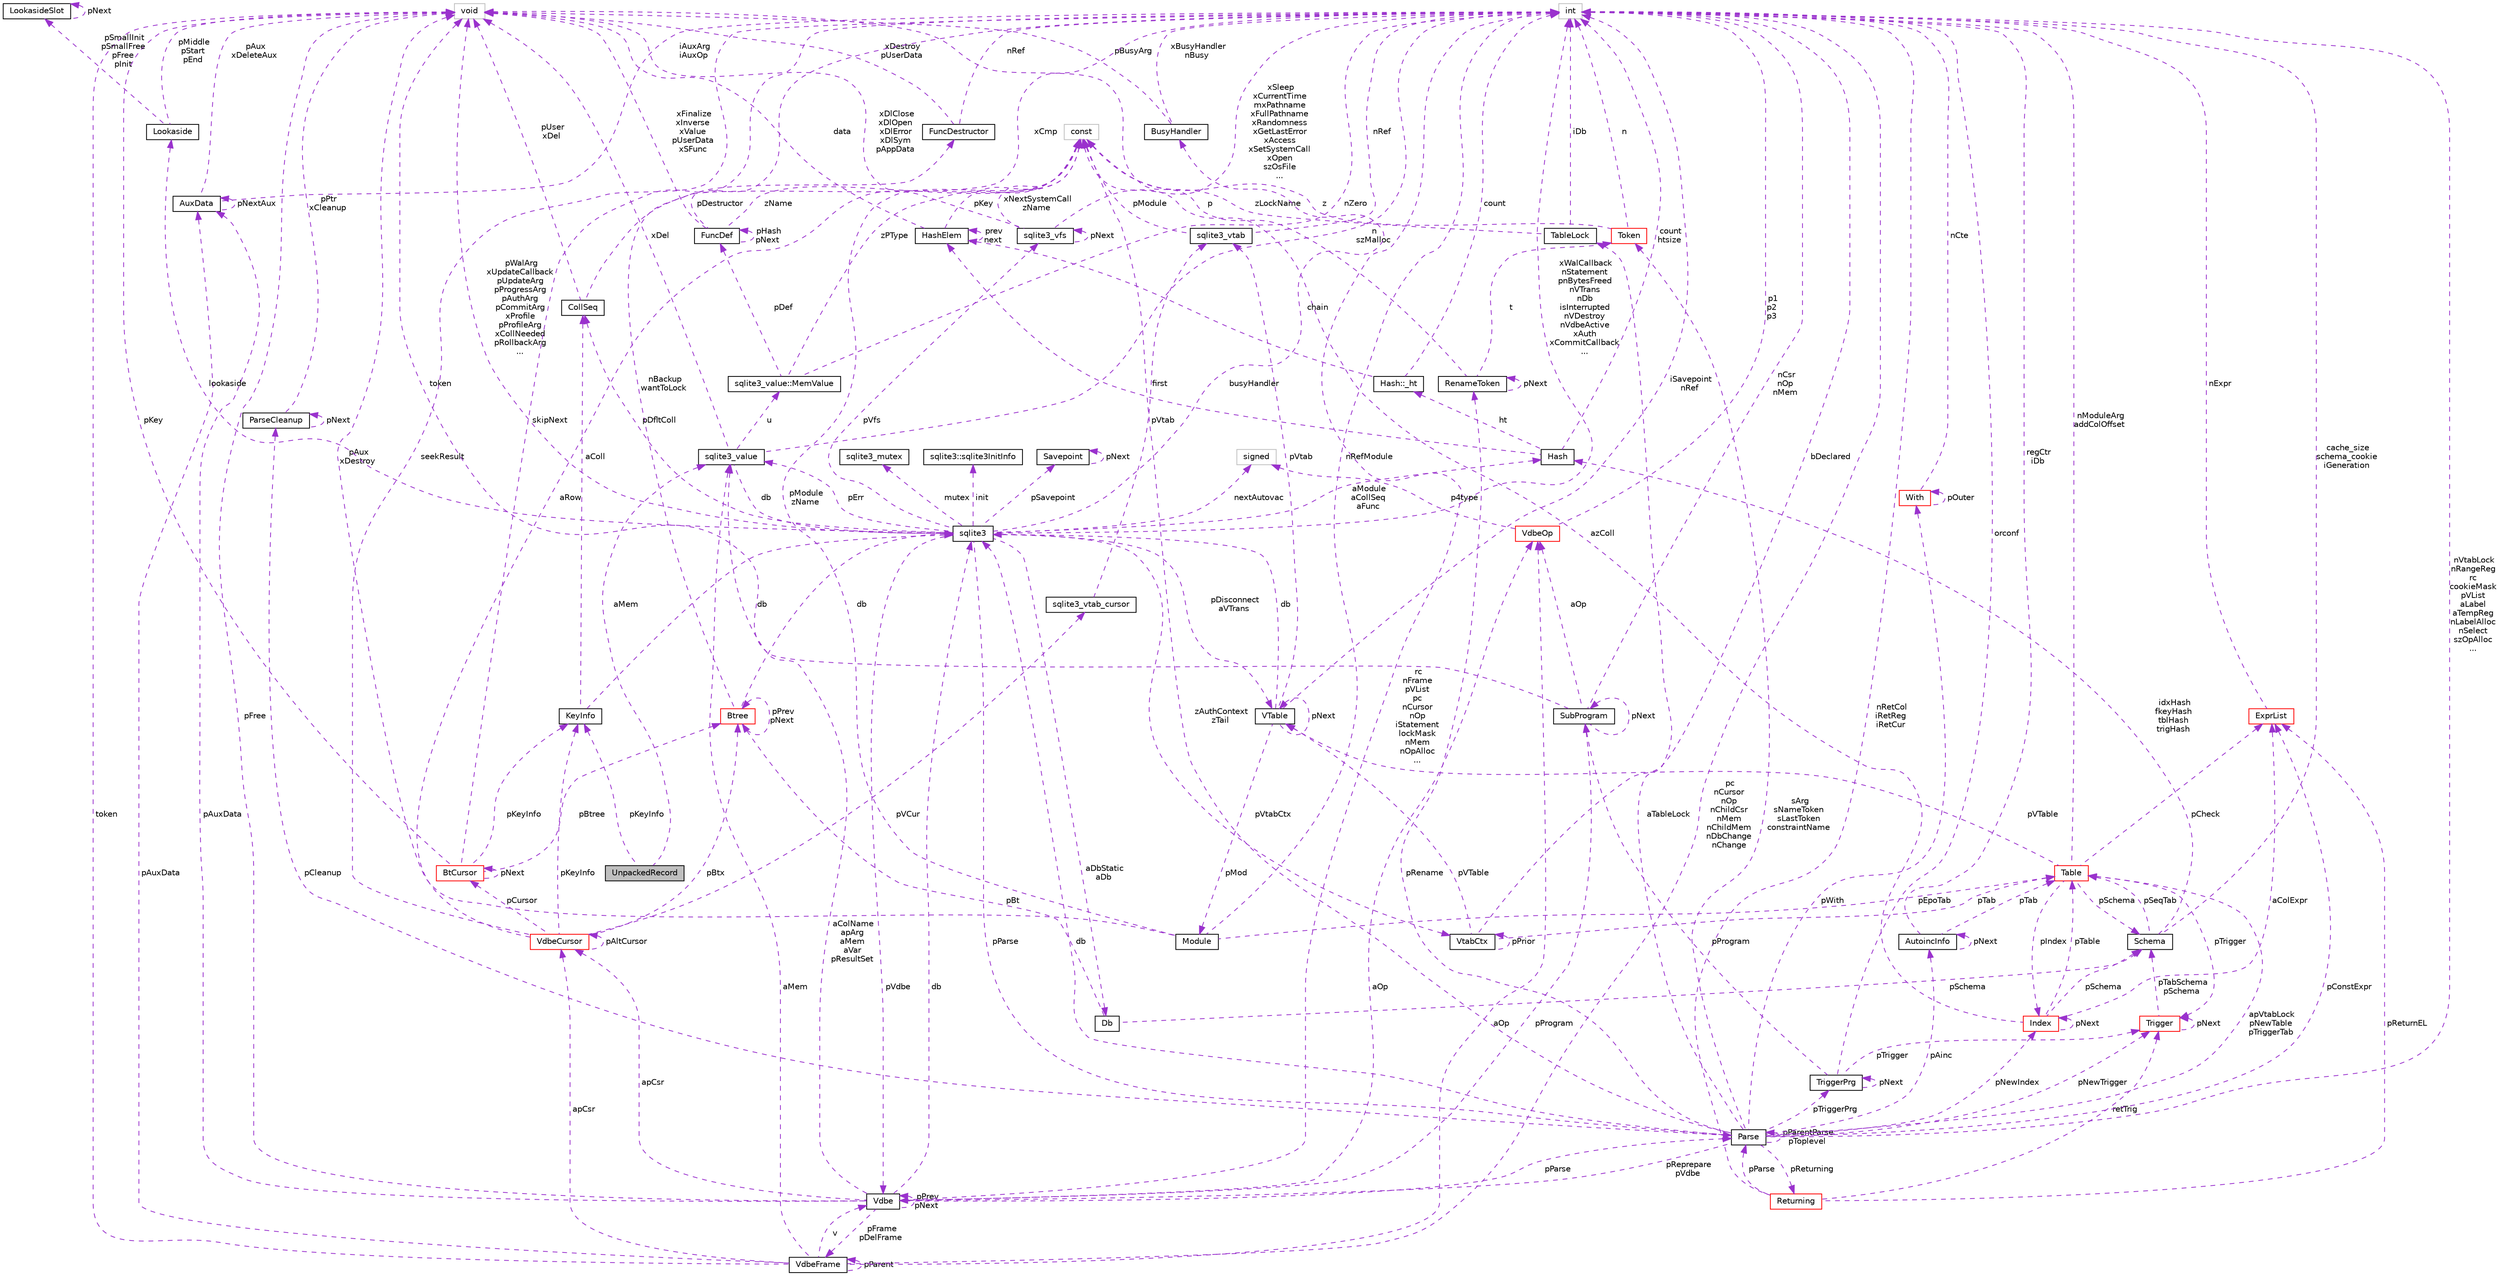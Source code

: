 digraph "UnpackedRecord"
{
 // LATEX_PDF_SIZE
  edge [fontname="Helvetica",fontsize="10",labelfontname="Helvetica",labelfontsize="10"];
  node [fontname="Helvetica",fontsize="10",shape=record];
  Node1 [label="UnpackedRecord",height=0.2,width=0.4,color="black", fillcolor="grey75", style="filled", fontcolor="black",tooltip=" "];
  Node2 -> Node1 [dir="back",color="darkorchid3",fontsize="10",style="dashed",label=" aMem" ,fontname="Helvetica"];
  Node2 [label="sqlite3_value",height=0.2,width=0.4,color="black", fillcolor="white", style="filled",URL="$structsqlite3__value.html",tooltip=" "];
  Node3 -> Node2 [dir="back",color="darkorchid3",fontsize="10",style="dashed",label=" db" ,fontname="Helvetica"];
  Node3 [label="sqlite3",height=0.2,width=0.4,color="black", fillcolor="white", style="filled",URL="$structsqlite3.html",tooltip=" "];
  Node4 -> Node3 [dir="back",color="darkorchid3",fontsize="10",style="dashed",label=" pVdbe" ,fontname="Helvetica"];
  Node4 [label="Vdbe",height=0.2,width=0.4,color="black", fillcolor="white", style="filled",URL="$structVdbe.html",tooltip=" "];
  Node4 -> Node4 [dir="back",color="darkorchid3",fontsize="10",style="dashed",label=" pPrev\npNext" ,fontname="Helvetica"];
  Node3 -> Node4 [dir="back",color="darkorchid3",fontsize="10",style="dashed",label=" db" ,fontname="Helvetica"];
  Node5 -> Node4 [dir="back",color="darkorchid3",fontsize="10",style="dashed",label=" pFree" ,fontname="Helvetica"];
  Node5 [label="void",height=0.2,width=0.4,color="grey75", fillcolor="white", style="filled",tooltip=" "];
  Node2 -> Node4 [dir="back",color="darkorchid3",fontsize="10",style="dashed",label=" aColName\napArg\naMem\naVar\npResultSet" ,fontname="Helvetica"];
  Node6 -> Node4 [dir="back",color="darkorchid3",fontsize="10",style="dashed",label=" pFrame\npDelFrame" ,fontname="Helvetica"];
  Node6 [label="VdbeFrame",height=0.2,width=0.4,color="black", fillcolor="white", style="filled",URL="$structVdbeFrame.html",tooltip=" "];
  Node4 -> Node6 [dir="back",color="darkorchid3",fontsize="10",style="dashed",label=" v" ,fontname="Helvetica"];
  Node5 -> Node6 [dir="back",color="darkorchid3",fontsize="10",style="dashed",label=" token" ,fontname="Helvetica"];
  Node2 -> Node6 [dir="back",color="darkorchid3",fontsize="10",style="dashed",label=" aMem" ,fontname="Helvetica"];
  Node6 -> Node6 [dir="back",color="darkorchid3",fontsize="10",style="dashed",label=" pParent" ,fontname="Helvetica"];
  Node7 -> Node6 [dir="back",color="darkorchid3",fontsize="10",style="dashed",label=" pc\nnCursor\nnOp\nnChildCsr\nnMem\nnChildMem\nnDbChange\nnChange" ,fontname="Helvetica"];
  Node7 [label="int",height=0.2,width=0.4,color="grey75", fillcolor="white", style="filled",tooltip=" "];
  Node8 -> Node6 [dir="back",color="darkorchid3",fontsize="10",style="dashed",label=" pAuxData" ,fontname="Helvetica"];
  Node8 [label="AuxData",height=0.2,width=0.4,color="black", fillcolor="white", style="filled",URL="$structAuxData.html",tooltip=" "];
  Node5 -> Node8 [dir="back",color="darkorchid3",fontsize="10",style="dashed",label=" pAux\nxDeleteAux" ,fontname="Helvetica"];
  Node7 -> Node8 [dir="back",color="darkorchid3",fontsize="10",style="dashed",label=" iAuxArg\niAuxOp" ,fontname="Helvetica"];
  Node8 -> Node8 [dir="back",color="darkorchid3",fontsize="10",style="dashed",label=" pNextAux" ,fontname="Helvetica"];
  Node9 -> Node6 [dir="back",color="darkorchid3",fontsize="10",style="dashed",label=" apCsr" ,fontname="Helvetica"];
  Node9 [label="VdbeCursor",height=0.2,width=0.4,color="red", fillcolor="white", style="filled",URL="$structVdbeCursor.html",tooltip=" "];
  Node10 -> Node9 [dir="back",color="darkorchid3",fontsize="10",style="dashed",label=" pCursor" ,fontname="Helvetica"];
  Node10 [label="BtCursor",height=0.2,width=0.4,color="red", fillcolor="white", style="filled",URL="$structBtCursor.html",tooltip=" "];
  Node10 -> Node10 [dir="back",color="darkorchid3",fontsize="10",style="dashed",label=" pNext" ,fontname="Helvetica"];
  Node5 -> Node10 [dir="back",color="darkorchid3",fontsize="10",style="dashed",label=" pKey" ,fontname="Helvetica"];
  Node7 -> Node10 [dir="back",color="darkorchid3",fontsize="10",style="dashed",label=" skipNext" ,fontname="Helvetica"];
  Node29 -> Node10 [dir="back",color="darkorchid3",fontsize="10",style="dashed",label=" pKeyInfo" ,fontname="Helvetica"];
  Node29 [label="KeyInfo",height=0.2,width=0.4,color="black", fillcolor="white", style="filled",URL="$structKeyInfo.html",tooltip=" "];
  Node3 -> Node29 [dir="back",color="darkorchid3",fontsize="10",style="dashed",label=" db" ,fontname="Helvetica"];
  Node30 -> Node29 [dir="back",color="darkorchid3",fontsize="10",style="dashed",label=" aColl" ,fontname="Helvetica"];
  Node30 [label="CollSeq",height=0.2,width=0.4,color="black", fillcolor="white", style="filled",URL="$structCollSeq.html",tooltip=" "];
  Node5 -> Node30 [dir="back",color="darkorchid3",fontsize="10",style="dashed",label=" pUser\nxDel" ,fontname="Helvetica"];
  Node7 -> Node30 [dir="back",color="darkorchid3",fontsize="10",style="dashed",label=" xCmp" ,fontname="Helvetica"];
  Node16 -> Node10 [dir="back",color="darkorchid3",fontsize="10",style="dashed",label=" pBtree" ,fontname="Helvetica"];
  Node16 [label="Btree",height=0.2,width=0.4,color="red", fillcolor="white", style="filled",URL="$structBtree.html",tooltip=" "];
  Node3 -> Node16 [dir="back",color="darkorchid3",fontsize="10",style="dashed",label=" db" ,fontname="Helvetica"];
  Node7 -> Node16 [dir="back",color="darkorchid3",fontsize="10",style="dashed",label=" nBackup\nwantToLock" ,fontname="Helvetica"];
  Node16 -> Node16 [dir="back",color="darkorchid3",fontsize="10",style="dashed",label=" pPrev\npNext" ,fontname="Helvetica"];
  Node7 -> Node9 [dir="back",color="darkorchid3",fontsize="10",style="dashed",label=" seekResult" ,fontname="Helvetica"];
  Node31 -> Node9 [dir="back",color="darkorchid3",fontsize="10",style="dashed",label=" pVCur" ,fontname="Helvetica"];
  Node31 [label="sqlite3_vtab_cursor",height=0.2,width=0.4,color="black", fillcolor="white", style="filled",URL="$structsqlite3__vtab__cursor.html",tooltip=" "];
  Node32 -> Node31 [dir="back",color="darkorchid3",fontsize="10",style="dashed",label=" pVtab" ,fontname="Helvetica"];
  Node32 [label="sqlite3_vtab",height=0.2,width=0.4,color="black", fillcolor="white", style="filled",URL="$structsqlite3__vtab.html",tooltip=" "];
  Node7 -> Node32 [dir="back",color="darkorchid3",fontsize="10",style="dashed",label=" nRef" ,fontname="Helvetica"];
  Node24 -> Node32 [dir="back",color="darkorchid3",fontsize="10",style="dashed",label=" pModule" ,fontname="Helvetica"];
  Node24 [label="const",height=0.2,width=0.4,color="grey75", fillcolor="white", style="filled",tooltip=" "];
  Node9 -> Node9 [dir="back",color="darkorchid3",fontsize="10",style="dashed",label=" pAltCursor" ,fontname="Helvetica"];
  Node29 -> Node9 [dir="back",color="darkorchid3",fontsize="10",style="dashed",label=" pKeyInfo" ,fontname="Helvetica"];
  Node16 -> Node9 [dir="back",color="darkorchid3",fontsize="10",style="dashed",label=" pBtx" ,fontname="Helvetica"];
  Node24 -> Node9 [dir="back",color="darkorchid3",fontsize="10",style="dashed",label=" aRow" ,fontname="Helvetica"];
  Node42 -> Node6 [dir="back",color="darkorchid3",fontsize="10",style="dashed",label=" aOp" ,fontname="Helvetica"];
  Node42 [label="VdbeOp",height=0.2,width=0.4,color="red", fillcolor="white", style="filled",URL="$structVdbeOp.html",tooltip=" "];
  Node7 -> Node42 [dir="back",color="darkorchid3",fontsize="10",style="dashed",label=" p1\np2\np3" ,fontname="Helvetica"];
  Node77 -> Node42 [dir="back",color="darkorchid3",fontsize="10",style="dashed",label=" p4type" ,fontname="Helvetica"];
  Node77 [label="signed",height=0.2,width=0.4,color="grey75", fillcolor="white", style="filled",tooltip=" "];
  Node7 -> Node4 [dir="back",color="darkorchid3",fontsize="10",style="dashed",label=" rc\nnFrame\npVList\npc\nnCursor\nnOp\niStatement\nlockMask\nnMem\nnOpAlloc\n..." ,fontname="Helvetica"];
  Node8 -> Node4 [dir="back",color="darkorchid3",fontsize="10",style="dashed",label=" pAuxData" ,fontname="Helvetica"];
  Node75 -> Node4 [dir="back",color="darkorchid3",fontsize="10",style="dashed",label=" pProgram" ,fontname="Helvetica"];
  Node75 [label="SubProgram",height=0.2,width=0.4,color="black", fillcolor="white", style="filled",URL="$structSubProgram.html",tooltip=" "];
  Node5 -> Node75 [dir="back",color="darkorchid3",fontsize="10",style="dashed",label=" token" ,fontname="Helvetica"];
  Node7 -> Node75 [dir="back",color="darkorchid3",fontsize="10",style="dashed",label=" nCsr\nnOp\nnMem" ,fontname="Helvetica"];
  Node75 -> Node75 [dir="back",color="darkorchid3",fontsize="10",style="dashed",label=" pNext" ,fontname="Helvetica"];
  Node42 -> Node75 [dir="back",color="darkorchid3",fontsize="10",style="dashed",label=" aOp" ,fontname="Helvetica"];
  Node9 -> Node4 [dir="back",color="darkorchid3",fontsize="10",style="dashed",label=" apCsr" ,fontname="Helvetica"];
  Node78 -> Node4 [dir="back",color="darkorchid3",fontsize="10",style="dashed",label=" pParse" ,fontname="Helvetica"];
  Node78 [label="Parse",height=0.2,width=0.4,color="black", fillcolor="white", style="filled",URL="$structParse.html",tooltip=" "];
  Node4 -> Node78 [dir="back",color="darkorchid3",fontsize="10",style="dashed",label=" pReprepare\npVdbe" ,fontname="Helvetica"];
  Node3 -> Node78 [dir="back",color="darkorchid3",fontsize="10",style="dashed",label=" db" ,fontname="Helvetica"];
  Node79 -> Node78 [dir="back",color="darkorchid3",fontsize="10",style="dashed",label=" pCleanup" ,fontname="Helvetica"];
  Node79 [label="ParseCleanup",height=0.2,width=0.4,color="black", fillcolor="white", style="filled",URL="$structParseCleanup.html",tooltip=" "];
  Node79 -> Node79 [dir="back",color="darkorchid3",fontsize="10",style="dashed",label=" pNext" ,fontname="Helvetica"];
  Node5 -> Node79 [dir="back",color="darkorchid3",fontsize="10",style="dashed",label=" pPtr\nxCleanup" ,fontname="Helvetica"];
  Node80 -> Node78 [dir="back",color="darkorchid3",fontsize="10",style="dashed",label=" aTableLock" ,fontname="Helvetica"];
  Node80 [label="TableLock",height=0.2,width=0.4,color="black", fillcolor="white", style="filled",URL="$structTableLock.html",tooltip=" "];
  Node7 -> Node80 [dir="back",color="darkorchid3",fontsize="10",style="dashed",label=" iDb" ,fontname="Helvetica"];
  Node24 -> Node80 [dir="back",color="darkorchid3",fontsize="10",style="dashed",label=" zLockName" ,fontname="Helvetica"];
  Node81 -> Node78 [dir="back",color="darkorchid3",fontsize="10",style="dashed",label=" sArg\nsNameToken\nsLastToken\nconstraintName" ,fontname="Helvetica"];
  Node81 [label="Token",height=0.2,width=0.4,color="red", fillcolor="white", style="filled",URL="$classToken.html",tooltip=" "];
  Node7 -> Node81 [dir="back",color="darkorchid3",fontsize="10",style="dashed",label=" n" ,fontname="Helvetica"];
  Node24 -> Node81 [dir="back",color="darkorchid3",fontsize="10",style="dashed",label=" z" ,fontname="Helvetica"];
  Node61 -> Node78 [dir="back",color="darkorchid3",fontsize="10",style="dashed",label=" pWith" ,fontname="Helvetica"];
  Node61 [label="With",height=0.2,width=0.4,color="red", fillcolor="white", style="filled",URL="$structWith.html",tooltip=" "];
  Node61 -> Node61 [dir="back",color="darkorchid3",fontsize="10",style="dashed",label=" pOuter" ,fontname="Helvetica"];
  Node7 -> Node61 [dir="back",color="darkorchid3",fontsize="10",style="dashed",label=" nCte" ,fontname="Helvetica"];
  Node7 -> Node78 [dir="back",color="darkorchid3",fontsize="10",style="dashed",label=" nVtabLock\nnRangeReg\nrc\ncookieMask\npVList\naLabel\naTempReg\nnLabelAlloc\nnSelect\nszOpAlloc\n..." ,fontname="Helvetica"];
  Node46 -> Node78 [dir="back",color="darkorchid3",fontsize="10",style="dashed",label=" apVtabLock\npNewTable\npTriggerTab" ,fontname="Helvetica"];
  Node46 [label="Table",height=0.2,width=0.4,color="red", fillcolor="white", style="filled",URL="$structTable.html",tooltip=" "];
  Node47 -> Node46 [dir="back",color="darkorchid3",fontsize="10",style="dashed",label=" pSchema" ,fontname="Helvetica"];
  Node47 [label="Schema",height=0.2,width=0.4,color="black", fillcolor="white", style="filled",URL="$structSchema.html",tooltip=" "];
  Node7 -> Node47 [dir="back",color="darkorchid3",fontsize="10",style="dashed",label=" cache_size\nschema_cookie\niGeneration" ,fontname="Helvetica"];
  Node46 -> Node47 [dir="back",color="darkorchid3",fontsize="10",style="dashed",label=" pSeqTab" ,fontname="Helvetica"];
  Node48 -> Node47 [dir="back",color="darkorchid3",fontsize="10",style="dashed",label=" idxHash\nfkeyHash\ntblHash\ntrigHash" ,fontname="Helvetica"];
  Node48 [label="Hash",height=0.2,width=0.4,color="black", fillcolor="white", style="filled",URL="$structHash.html",tooltip=" "];
  Node49 -> Node48 [dir="back",color="darkorchid3",fontsize="10",style="dashed",label=" ht" ,fontname="Helvetica"];
  Node49 [label="Hash::_ht",height=0.2,width=0.4,color="black", fillcolor="white", style="filled",URL="$structHash_1_1__ht.html",tooltip=" "];
  Node7 -> Node49 [dir="back",color="darkorchid3",fontsize="10",style="dashed",label=" count" ,fontname="Helvetica"];
  Node50 -> Node49 [dir="back",color="darkorchid3",fontsize="10",style="dashed",label=" chain" ,fontname="Helvetica"];
  Node50 [label="HashElem",height=0.2,width=0.4,color="black", fillcolor="white", style="filled",URL="$structHashElem.html",tooltip=" "];
  Node5 -> Node50 [dir="back",color="darkorchid3",fontsize="10",style="dashed",label=" data" ,fontname="Helvetica"];
  Node50 -> Node50 [dir="back",color="darkorchid3",fontsize="10",style="dashed",label=" prev\nnext" ,fontname="Helvetica"];
  Node24 -> Node50 [dir="back",color="darkorchid3",fontsize="10",style="dashed",label=" pKey" ,fontname="Helvetica"];
  Node7 -> Node48 [dir="back",color="darkorchid3",fontsize="10",style="dashed",label=" count\nhtsize" ,fontname="Helvetica"];
  Node50 -> Node48 [dir="back",color="darkorchid3",fontsize="10",style="dashed",label=" first" ,fontname="Helvetica"];
  Node44 -> Node46 [dir="back",color="darkorchid3",fontsize="10",style="dashed",label=" pVTable" ,fontname="Helvetica"];
  Node44 [label="VTable",height=0.2,width=0.4,color="black", fillcolor="white", style="filled",URL="$structVTable.html",tooltip=" "];
  Node3 -> Node44 [dir="back",color="darkorchid3",fontsize="10",style="dashed",label=" db" ,fontname="Helvetica"];
  Node44 -> Node44 [dir="back",color="darkorchid3",fontsize="10",style="dashed",label=" pNext" ,fontname="Helvetica"];
  Node7 -> Node44 [dir="back",color="darkorchid3",fontsize="10",style="dashed",label=" iSavepoint\nnRef" ,fontname="Helvetica"];
  Node45 -> Node44 [dir="back",color="darkorchid3",fontsize="10",style="dashed",label=" pMod" ,fontname="Helvetica"];
  Node45 [label="Module",height=0.2,width=0.4,color="black", fillcolor="white", style="filled",URL="$structModule.html",tooltip=" "];
  Node5 -> Node45 [dir="back",color="darkorchid3",fontsize="10",style="dashed",label=" pAux\nxDestroy" ,fontname="Helvetica"];
  Node7 -> Node45 [dir="back",color="darkorchid3",fontsize="10",style="dashed",label=" nRefModule" ,fontname="Helvetica"];
  Node46 -> Node45 [dir="back",color="darkorchid3",fontsize="10",style="dashed",label=" pEpoTab" ,fontname="Helvetica"];
  Node24 -> Node45 [dir="back",color="darkorchid3",fontsize="10",style="dashed",label=" pModule\nzName" ,fontname="Helvetica"];
  Node32 -> Node44 [dir="back",color="darkorchid3",fontsize="10",style="dashed",label=" pVtab" ,fontname="Helvetica"];
  Node7 -> Node46 [dir="back",color="darkorchid3",fontsize="10",style="dashed",label=" nModuleArg\naddColOffset" ,fontname="Helvetica"];
  Node72 -> Node46 [dir="back",color="darkorchid3",fontsize="10",style="dashed",label=" pTrigger" ,fontname="Helvetica"];
  Node72 [label="Trigger",height=0.2,width=0.4,color="red", fillcolor="white", style="filled",URL="$structTrigger.html",tooltip=" "];
  Node47 -> Node72 [dir="back",color="darkorchid3",fontsize="10",style="dashed",label=" pTabSchema\npSchema" ,fontname="Helvetica"];
  Node72 -> Node72 [dir="back",color="darkorchid3",fontsize="10",style="dashed",label=" pNext" ,fontname="Helvetica"];
  Node58 -> Node46 [dir="back",color="darkorchid3",fontsize="10",style="dashed",label=" pCheck" ,fontname="Helvetica"];
  Node58 [label="ExprList",height=0.2,width=0.4,color="red", fillcolor="white", style="filled",URL="$structExprList.html",tooltip=" "];
  Node7 -> Node58 [dir="back",color="darkorchid3",fontsize="10",style="dashed",label=" nExpr" ,fontname="Helvetica"];
  Node68 -> Node46 [dir="back",color="darkorchid3",fontsize="10",style="dashed",label=" pIndex" ,fontname="Helvetica"];
  Node68 [label="Index",height=0.2,width=0.4,color="red", fillcolor="white", style="filled",URL="$structIndex.html",tooltip=" "];
  Node47 -> Node68 [dir="back",color="darkorchid3",fontsize="10",style="dashed",label=" pSchema" ,fontname="Helvetica"];
  Node46 -> Node68 [dir="back",color="darkorchid3",fontsize="10",style="dashed",label=" pTable" ,fontname="Helvetica"];
  Node58 -> Node68 [dir="back",color="darkorchid3",fontsize="10",style="dashed",label=" aColExpr" ,fontname="Helvetica"];
  Node24 -> Node68 [dir="back",color="darkorchid3",fontsize="10",style="dashed",label=" azColl" ,fontname="Helvetica"];
  Node68 -> Node68 [dir="back",color="darkorchid3",fontsize="10",style="dashed",label=" pNext" ,fontname="Helvetica"];
  Node72 -> Node78 [dir="back",color="darkorchid3",fontsize="10",style="dashed",label=" pNewTrigger" ,fontname="Helvetica"];
  Node95 -> Node78 [dir="back",color="darkorchid3",fontsize="10",style="dashed",label=" pTriggerPrg" ,fontname="Helvetica"];
  Node95 [label="TriggerPrg",height=0.2,width=0.4,color="black", fillcolor="white", style="filled",URL="$structTriggerPrg.html",tooltip=" "];
  Node7 -> Node95 [dir="back",color="darkorchid3",fontsize="10",style="dashed",label=" orconf" ,fontname="Helvetica"];
  Node75 -> Node95 [dir="back",color="darkorchid3",fontsize="10",style="dashed",label=" pProgram" ,fontname="Helvetica"];
  Node72 -> Node95 [dir="back",color="darkorchid3",fontsize="10",style="dashed",label=" pTrigger" ,fontname="Helvetica"];
  Node95 -> Node95 [dir="back",color="darkorchid3",fontsize="10",style="dashed",label=" pNext" ,fontname="Helvetica"];
  Node96 -> Node78 [dir="back",color="darkorchid3",fontsize="10",style="dashed",label=" pRename" ,fontname="Helvetica"];
  Node96 [label="RenameToken",height=0.2,width=0.4,color="black", fillcolor="white", style="filled",URL="$structRenameToken.html",tooltip=" "];
  Node81 -> Node96 [dir="back",color="darkorchid3",fontsize="10",style="dashed",label=" t" ,fontname="Helvetica"];
  Node5 -> Node96 [dir="back",color="darkorchid3",fontsize="10",style="dashed",label=" p" ,fontname="Helvetica"];
  Node96 -> Node96 [dir="back",color="darkorchid3",fontsize="10",style="dashed",label=" pNext" ,fontname="Helvetica"];
  Node68 -> Node78 [dir="back",color="darkorchid3",fontsize="10",style="dashed",label=" pNewIndex" ,fontname="Helvetica"];
  Node24 -> Node78 [dir="back",color="darkorchid3",fontsize="10",style="dashed",label=" zAuthContext\nzTail" ,fontname="Helvetica"];
  Node97 -> Node78 [dir="back",color="darkorchid3",fontsize="10",style="dashed",label=" pReturning" ,fontname="Helvetica"];
  Node97 [label="Returning",height=0.2,width=0.4,color="red", fillcolor="white", style="filled",URL="$structReturning.html",tooltip=" "];
  Node7 -> Node97 [dir="back",color="darkorchid3",fontsize="10",style="dashed",label=" nRetCol\niRetReg\niRetCur" ,fontname="Helvetica"];
  Node72 -> Node97 [dir="back",color="darkorchid3",fontsize="10",style="dashed",label=" retTrig" ,fontname="Helvetica"];
  Node58 -> Node97 [dir="back",color="darkorchid3",fontsize="10",style="dashed",label=" pReturnEL" ,fontname="Helvetica"];
  Node78 -> Node97 [dir="back",color="darkorchid3",fontsize="10",style="dashed",label=" pParse" ,fontname="Helvetica"];
  Node98 -> Node78 [dir="back",color="darkorchid3",fontsize="10",style="dashed",label=" pAinc" ,fontname="Helvetica"];
  Node98 [label="AutoincInfo",height=0.2,width=0.4,color="black", fillcolor="white", style="filled",URL="$structAutoincInfo.html",tooltip=" "];
  Node7 -> Node98 [dir="back",color="darkorchid3",fontsize="10",style="dashed",label=" regCtr\niDb" ,fontname="Helvetica"];
  Node46 -> Node98 [dir="back",color="darkorchid3",fontsize="10",style="dashed",label=" pTab" ,fontname="Helvetica"];
  Node98 -> Node98 [dir="back",color="darkorchid3",fontsize="10",style="dashed",label=" pNext" ,fontname="Helvetica"];
  Node58 -> Node78 [dir="back",color="darkorchid3",fontsize="10",style="dashed",label=" pConstExpr" ,fontname="Helvetica"];
  Node78 -> Node78 [dir="back",color="darkorchid3",fontsize="10",style="dashed",label=" pParentParse\npToplevel" ,fontname="Helvetica"];
  Node42 -> Node4 [dir="back",color="darkorchid3",fontsize="10",style="dashed",label=" aOp" ,fontname="Helvetica"];
  Node99 -> Node3 [dir="back",color="darkorchid3",fontsize="10",style="dashed",label=" pSavepoint" ,fontname="Helvetica"];
  Node99 [label="Savepoint",height=0.2,width=0.4,color="black", fillcolor="white", style="filled",URL="$structSavepoint.html",tooltip=" "];
  Node99 -> Node99 [dir="back",color="darkorchid3",fontsize="10",style="dashed",label=" pNext" ,fontname="Helvetica"];
  Node5 -> Node3 [dir="back",color="darkorchid3",fontsize="10",style="dashed",label=" pWalArg\nxUpdateCallback\npUpdateArg\npProgressArg\npAuthArg\npCommitArg\nxProfile\npProfileArg\nxCollNeeded\npRollbackArg\n..." ,fontname="Helvetica"];
  Node100 -> Node3 [dir="back",color="darkorchid3",fontsize="10",style="dashed",label=" lookaside" ,fontname="Helvetica"];
  Node100 [label="Lookaside",height=0.2,width=0.4,color="black", fillcolor="white", style="filled",URL="$structLookaside.html",tooltip=" "];
  Node5 -> Node100 [dir="back",color="darkorchid3",fontsize="10",style="dashed",label=" pMiddle\npStart\npEnd" ,fontname="Helvetica"];
  Node101 -> Node100 [dir="back",color="darkorchid3",fontsize="10",style="dashed",label=" pSmallInit\npSmallFree\npFree\npInit" ,fontname="Helvetica"];
  Node101 [label="LookasideSlot",height=0.2,width=0.4,color="black", fillcolor="white", style="filled",URL="$structLookasideSlot.html",tooltip=" "];
  Node101 -> Node101 [dir="back",color="darkorchid3",fontsize="10",style="dashed",label=" pNext" ,fontname="Helvetica"];
  Node2 -> Node3 [dir="back",color="darkorchid3",fontsize="10",style="dashed",label=" pErr" ,fontname="Helvetica"];
  Node14 -> Node3 [dir="back",color="darkorchid3",fontsize="10",style="dashed",label=" mutex" ,fontname="Helvetica"];
  Node14 [label="sqlite3_mutex",height=0.2,width=0.4,color="black", fillcolor="white", style="filled",URL="$structsqlite3__mutex.html",tooltip=" "];
  Node25 -> Node3 [dir="back",color="darkorchid3",fontsize="10",style="dashed",label=" pVfs" ,fontname="Helvetica"];
  Node25 [label="sqlite3_vfs",height=0.2,width=0.4,color="black", fillcolor="white", style="filled",URL="$structsqlite3__vfs.html",tooltip=" "];
  Node5 -> Node25 [dir="back",color="darkorchid3",fontsize="10",style="dashed",label=" xDlClose\nxDlOpen\nxDlError\nxDlSym\npAppData" ,fontname="Helvetica"];
  Node25 -> Node25 [dir="back",color="darkorchid3",fontsize="10",style="dashed",label=" pNext" ,fontname="Helvetica"];
  Node7 -> Node25 [dir="back",color="darkorchid3",fontsize="10",style="dashed",label=" xSleep\nxCurrentTime\nmxPathname\nxFullPathname\nxRandomness\nxGetLastError\nxAccess\nxSetSystemCall\nxOpen\nszOsFile\n..." ,fontname="Helvetica"];
  Node24 -> Node25 [dir="back",color="darkorchid3",fontsize="10",style="dashed",label=" xNextSystemCall\nzName" ,fontname="Helvetica"];
  Node102 -> Node3 [dir="back",color="darkorchid3",fontsize="10",style="dashed",label=" init" ,fontname="Helvetica"];
  Node102 [label="sqlite3::sqlite3InitInfo",height=0.2,width=0.4,color="black", fillcolor="white", style="filled",URL="$structsqlite3_1_1sqlite3InitInfo.html",tooltip=" "];
  Node103 -> Node3 [dir="back",color="darkorchid3",fontsize="10",style="dashed",label=" busyHandler" ,fontname="Helvetica"];
  Node103 [label="BusyHandler",height=0.2,width=0.4,color="black", fillcolor="white", style="filled",URL="$structBusyHandler.html",tooltip=" "];
  Node5 -> Node103 [dir="back",color="darkorchid3",fontsize="10",style="dashed",label=" pBusyArg" ,fontname="Helvetica"];
  Node7 -> Node103 [dir="back",color="darkorchid3",fontsize="10",style="dashed",label=" xBusyHandler\nnBusy" ,fontname="Helvetica"];
  Node104 -> Node3 [dir="back",color="darkorchid3",fontsize="10",style="dashed",label=" pVtabCtx" ,fontname="Helvetica"];
  Node104 [label="VtabCtx",height=0.2,width=0.4,color="black", fillcolor="white", style="filled",URL="$structVtabCtx.html",tooltip=" "];
  Node104 -> Node104 [dir="back",color="darkorchid3",fontsize="10",style="dashed",label=" pPrior" ,fontname="Helvetica"];
  Node7 -> Node104 [dir="back",color="darkorchid3",fontsize="10",style="dashed",label=" bDeclared" ,fontname="Helvetica"];
  Node44 -> Node104 [dir="back",color="darkorchid3",fontsize="10",style="dashed",label=" pVTable" ,fontname="Helvetica"];
  Node46 -> Node104 [dir="back",color="darkorchid3",fontsize="10",style="dashed",label=" pTab" ,fontname="Helvetica"];
  Node30 -> Node3 [dir="back",color="darkorchid3",fontsize="10",style="dashed",label=" pDfltColl" ,fontname="Helvetica"];
  Node44 -> Node3 [dir="back",color="darkorchid3",fontsize="10",style="dashed",label=" pDisconnect\naVTrans" ,fontname="Helvetica"];
  Node7 -> Node3 [dir="back",color="darkorchid3",fontsize="10",style="dashed",label=" xWalCallback\nnStatement\npnBytesFreed\nnVTrans\nnDb\nisInterrupted\nnVDestroy\nnVdbeActive\nxAuth\nxCommitCallback\n..." ,fontname="Helvetica"];
  Node77 -> Node3 [dir="back",color="darkorchid3",fontsize="10",style="dashed",label=" nextAutovac" ,fontname="Helvetica"];
  Node105 -> Node3 [dir="back",color="darkorchid3",fontsize="10",style="dashed",label=" aDbStatic\naDb" ,fontname="Helvetica"];
  Node105 [label="Db",height=0.2,width=0.4,color="black", fillcolor="white", style="filled",URL="$structDb.html",tooltip=" "];
  Node47 -> Node105 [dir="back",color="darkorchid3",fontsize="10",style="dashed",label=" pSchema" ,fontname="Helvetica"];
  Node16 -> Node105 [dir="back",color="darkorchid3",fontsize="10",style="dashed",label=" pBt" ,fontname="Helvetica"];
  Node48 -> Node3 [dir="back",color="darkorchid3",fontsize="10",style="dashed",label=" aModule\naCollSeq\naFunc" ,fontname="Helvetica"];
  Node78 -> Node3 [dir="back",color="darkorchid3",fontsize="10",style="dashed",label=" pParse" ,fontname="Helvetica"];
  Node5 -> Node2 [dir="back",color="darkorchid3",fontsize="10",style="dashed",label=" xDel" ,fontname="Helvetica"];
  Node106 -> Node2 [dir="back",color="darkorchid3",fontsize="10",style="dashed",label=" u" ,fontname="Helvetica"];
  Node106 [label="sqlite3_value::MemValue",height=0.2,width=0.4,color="black", fillcolor="white", style="filled",URL="$unionsqlite3__value_1_1MemValue.html",tooltip=" "];
  Node7 -> Node106 [dir="back",color="darkorchid3",fontsize="10",style="dashed",label=" nZero" ,fontname="Helvetica"];
  Node24 -> Node106 [dir="back",color="darkorchid3",fontsize="10",style="dashed",label=" zPType" ,fontname="Helvetica"];
  Node56 -> Node106 [dir="back",color="darkorchid3",fontsize="10",style="dashed",label=" pDef" ,fontname="Helvetica"];
  Node56 [label="FuncDef",height=0.2,width=0.4,color="black", fillcolor="white", style="filled",URL="$structFuncDef.html",tooltip=" "];
  Node5 -> Node56 [dir="back",color="darkorchid3",fontsize="10",style="dashed",label=" xFinalize\nxInverse\nxValue\npUserData\nxSFunc" ,fontname="Helvetica"];
  Node57 -> Node56 [dir="back",color="darkorchid3",fontsize="10",style="dashed",label=" pDestructor" ,fontname="Helvetica"];
  Node57 [label="FuncDestructor",height=0.2,width=0.4,color="black", fillcolor="white", style="filled",URL="$structFuncDestructor.html",tooltip=" "];
  Node5 -> Node57 [dir="back",color="darkorchid3",fontsize="10",style="dashed",label=" xDestroy\npUserData" ,fontname="Helvetica"];
  Node7 -> Node57 [dir="back",color="darkorchid3",fontsize="10",style="dashed",label=" nRef" ,fontname="Helvetica"];
  Node24 -> Node56 [dir="back",color="darkorchid3",fontsize="10",style="dashed",label=" zName" ,fontname="Helvetica"];
  Node56 -> Node56 [dir="back",color="darkorchid3",fontsize="10",style="dashed",label=" pHash\npNext" ,fontname="Helvetica"];
  Node7 -> Node2 [dir="back",color="darkorchid3",fontsize="10",style="dashed",label=" n\nszMalloc" ,fontname="Helvetica"];
  Node29 -> Node1 [dir="back",color="darkorchid3",fontsize="10",style="dashed",label=" pKeyInfo" ,fontname="Helvetica"];
}
